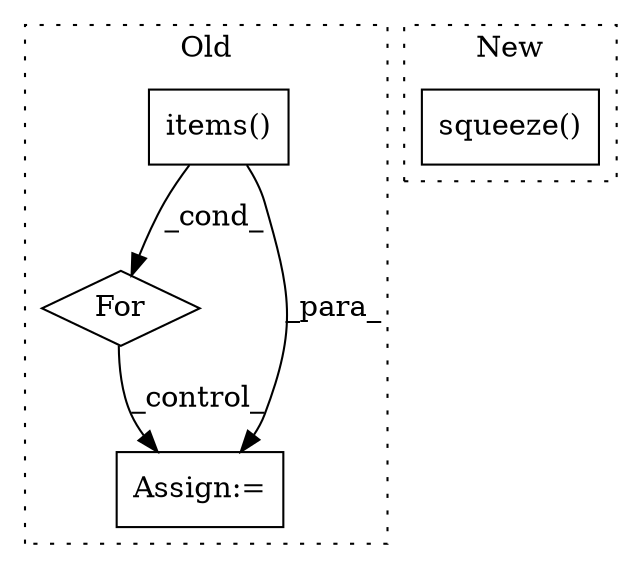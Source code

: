 digraph G {
subgraph cluster0 {
1 [label="items()" a="75" s="2038" l="17" shape="box"];
3 [label="For" a="107" s="2012,2055" l="4,18" shape="diamond"];
4 [label="Assign:=" a="68" s="2081" l="4" shape="box"];
label = "Old";
style="dotted";
}
subgraph cluster1 {
2 [label="squeeze()" a="75" s="1782" l="18" shape="box"];
label = "New";
style="dotted";
}
1 -> 3 [label="_cond_"];
1 -> 4 [label="_para_"];
3 -> 4 [label="_control_"];
}